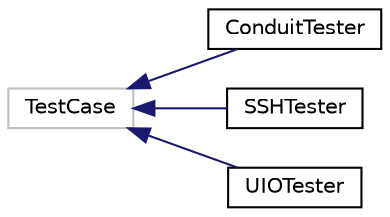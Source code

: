 digraph "Graphical Class Hierarchy"
{
 // LATEX_PDF_SIZE
  edge [fontname="Helvetica",fontsize="10",labelfontname="Helvetica",labelfontsize="10"];
  node [fontname="Helvetica",fontsize="10",shape=record];
  rankdir="LR";
  Node6 [label="TestCase",height=0.2,width=0.4,color="grey75", fillcolor="white", style="filled",tooltip=" "];
  Node6 -> Node0 [dir="back",color="midnightblue",fontsize="10",style="solid",fontname="Helvetica"];
  Node0 [label="ConduitTester",height=0.2,width=0.4,color="black", fillcolor="white", style="filled",URL="$classtest__conduit_1_1ConduitTester.html",tooltip=" "];
  Node6 -> Node8 [dir="back",color="midnightblue",fontsize="10",style="solid",fontname="Helvetica"];
  Node8 [label="SSHTester",height=0.2,width=0.4,color="black", fillcolor="white", style="filled",URL="$classtest__ssh_1_1SSHTester.html",tooltip=" "];
  Node6 -> Node9 [dir="back",color="midnightblue",fontsize="10",style="solid",fontname="Helvetica"];
  Node9 [label="UIOTester",height=0.2,width=0.4,color="black", fillcolor="white", style="filled",URL="$classuio__test_1_1UIOTester.html",tooltip=" "];
}
